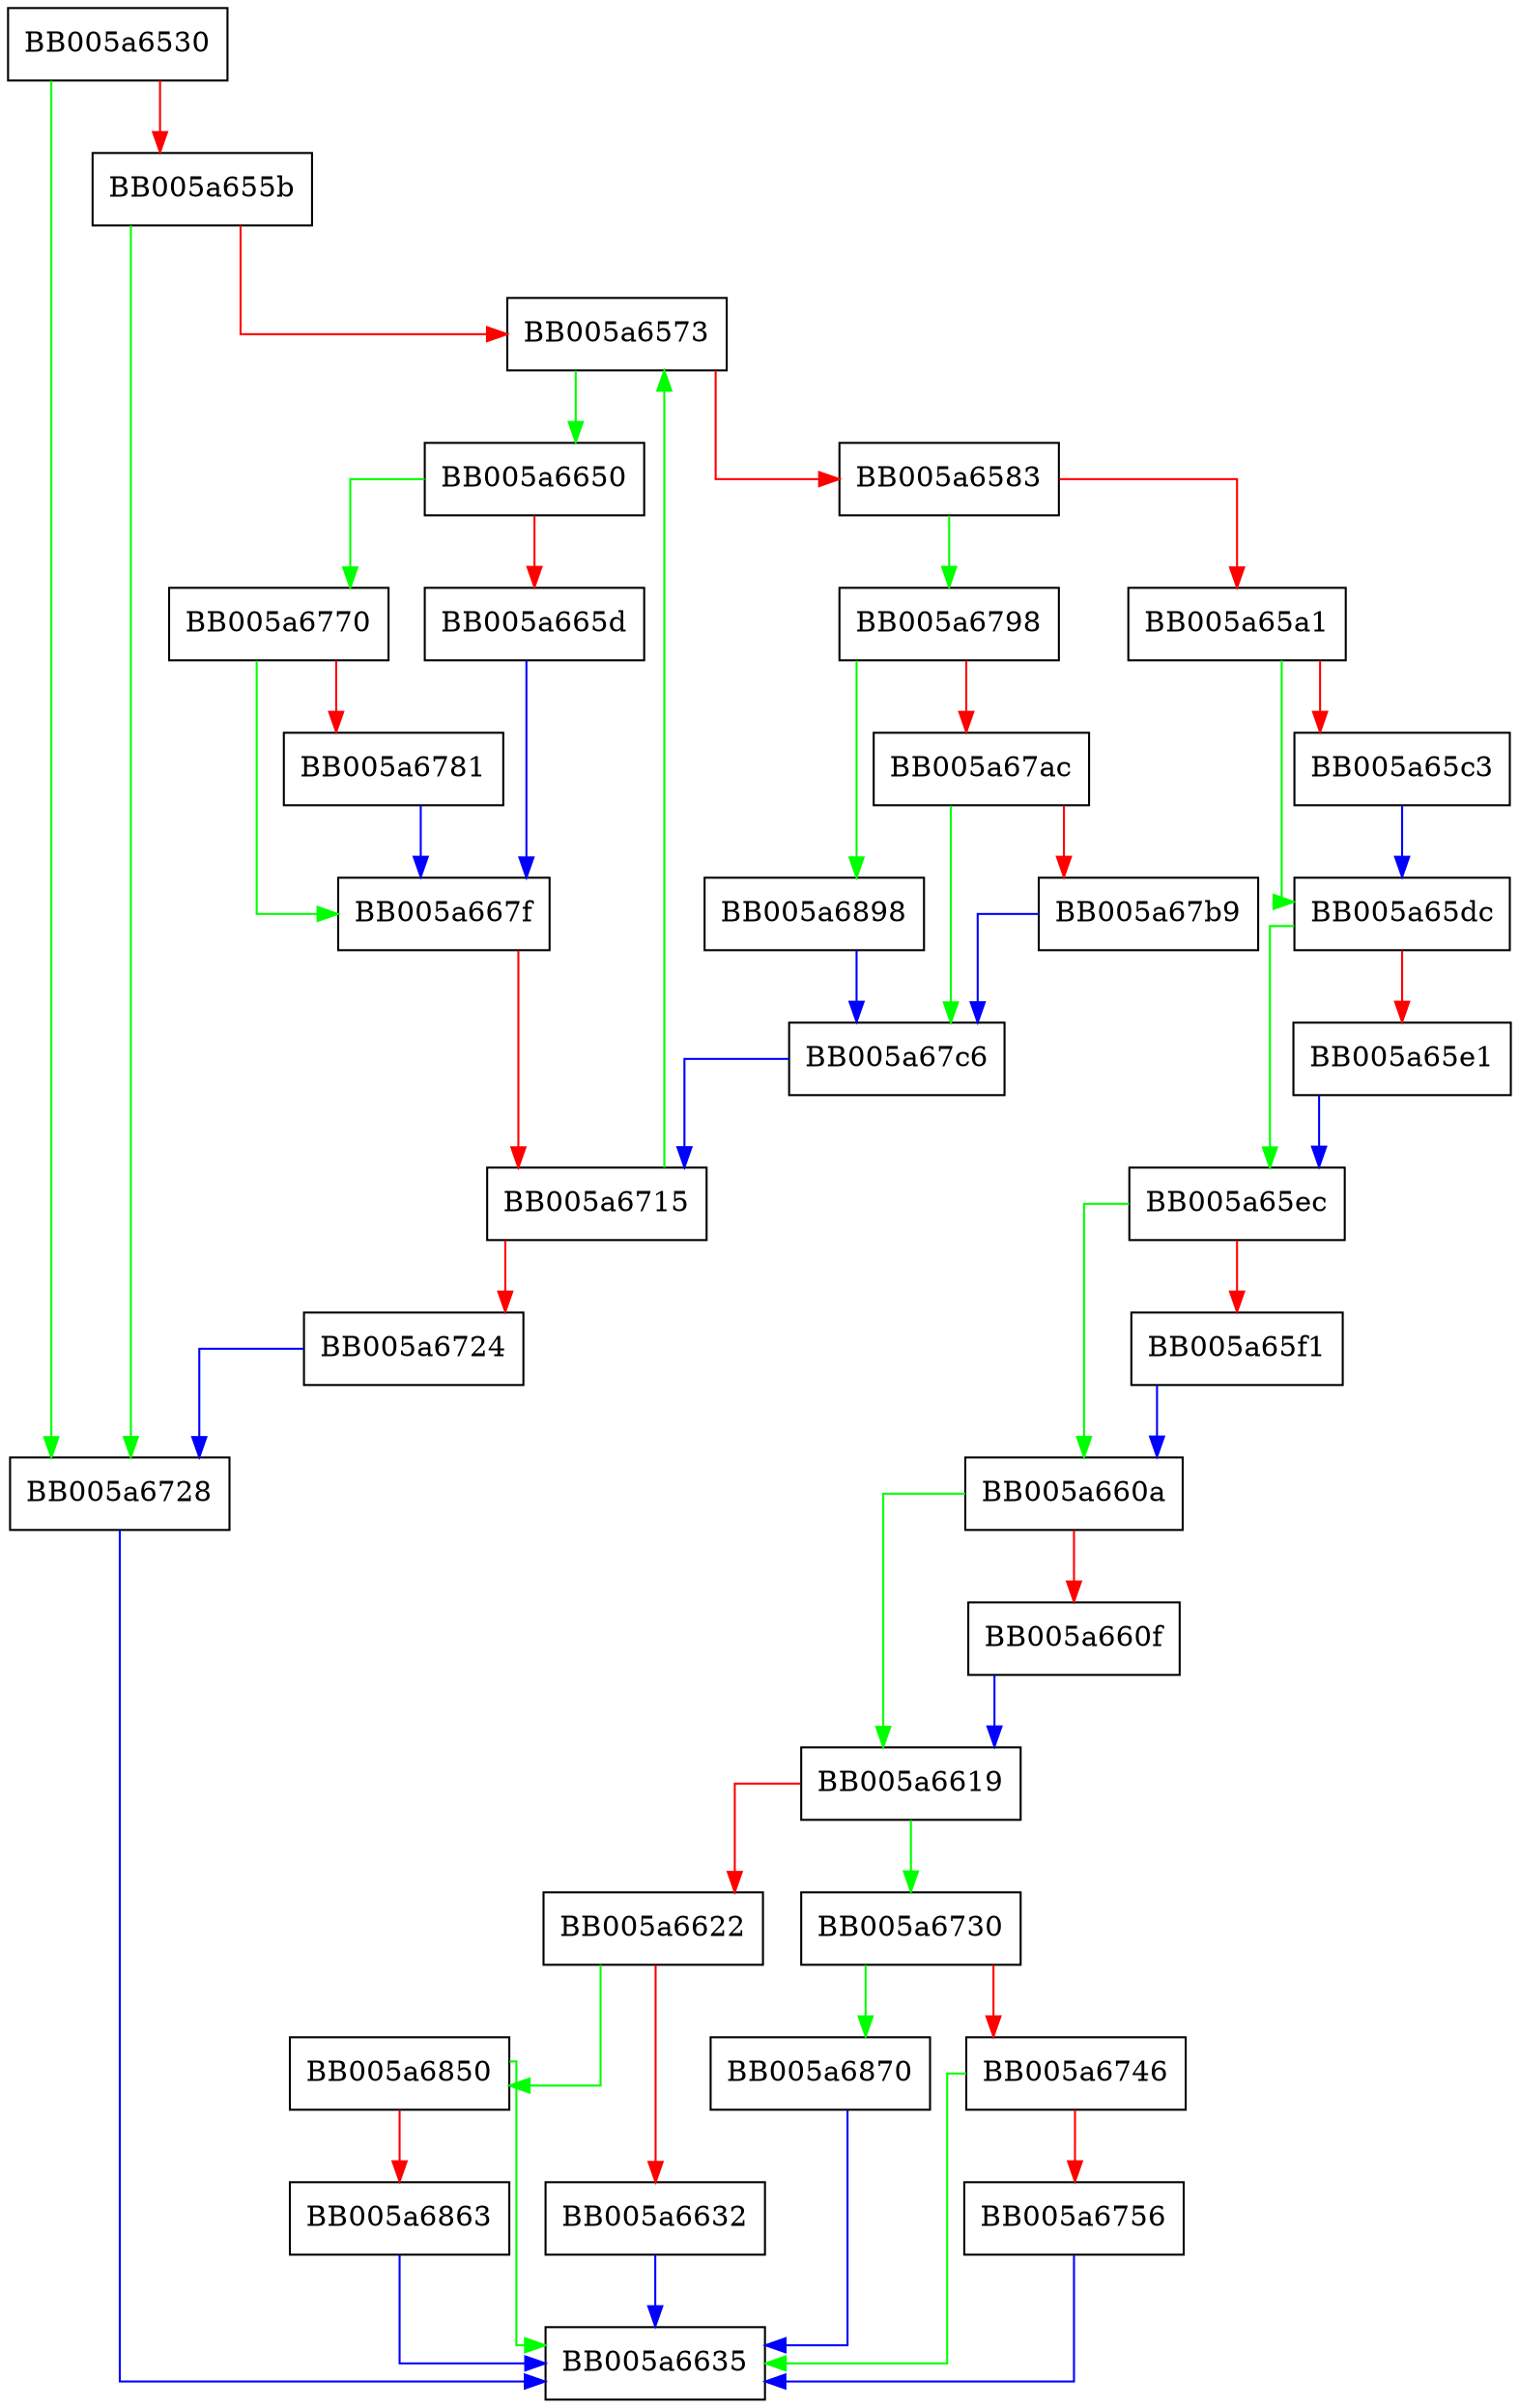 digraph ERR_get_error_all {
  node [shape="box"];
  graph [splines=ortho];
  BB005a6530 -> BB005a6728 [color="green"];
  BB005a6530 -> BB005a655b [color="red"];
  BB005a655b -> BB005a6728 [color="green"];
  BB005a655b -> BB005a6573 [color="red"];
  BB005a6573 -> BB005a6650 [color="green"];
  BB005a6573 -> BB005a6583 [color="red"];
  BB005a6583 -> BB005a6798 [color="green"];
  BB005a6583 -> BB005a65a1 [color="red"];
  BB005a65a1 -> BB005a65dc [color="green"];
  BB005a65a1 -> BB005a65c3 [color="red"];
  BB005a65c3 -> BB005a65dc [color="blue"];
  BB005a65dc -> BB005a65ec [color="green"];
  BB005a65dc -> BB005a65e1 [color="red"];
  BB005a65e1 -> BB005a65ec [color="blue"];
  BB005a65ec -> BB005a660a [color="green"];
  BB005a65ec -> BB005a65f1 [color="red"];
  BB005a65f1 -> BB005a660a [color="blue"];
  BB005a660a -> BB005a6619 [color="green"];
  BB005a660a -> BB005a660f [color="red"];
  BB005a660f -> BB005a6619 [color="blue"];
  BB005a6619 -> BB005a6730 [color="green"];
  BB005a6619 -> BB005a6622 [color="red"];
  BB005a6622 -> BB005a6850 [color="green"];
  BB005a6622 -> BB005a6632 [color="red"];
  BB005a6632 -> BB005a6635 [color="blue"];
  BB005a6650 -> BB005a6770 [color="green"];
  BB005a6650 -> BB005a665d [color="red"];
  BB005a665d -> BB005a667f [color="blue"];
  BB005a667f -> BB005a6715 [color="red"];
  BB005a6715 -> BB005a6573 [color="green"];
  BB005a6715 -> BB005a6724 [color="red"];
  BB005a6724 -> BB005a6728 [color="blue"];
  BB005a6728 -> BB005a6635 [color="blue"];
  BB005a6730 -> BB005a6870 [color="green"];
  BB005a6730 -> BB005a6746 [color="red"];
  BB005a6746 -> BB005a6635 [color="green"];
  BB005a6746 -> BB005a6756 [color="red"];
  BB005a6756 -> BB005a6635 [color="blue"];
  BB005a6770 -> BB005a667f [color="green"];
  BB005a6770 -> BB005a6781 [color="red"];
  BB005a6781 -> BB005a667f [color="blue"];
  BB005a6798 -> BB005a6898 [color="green"];
  BB005a6798 -> BB005a67ac [color="red"];
  BB005a67ac -> BB005a67c6 [color="green"];
  BB005a67ac -> BB005a67b9 [color="red"];
  BB005a67b9 -> BB005a67c6 [color="blue"];
  BB005a67c6 -> BB005a6715 [color="blue"];
  BB005a6850 -> BB005a6635 [color="green"];
  BB005a6850 -> BB005a6863 [color="red"];
  BB005a6863 -> BB005a6635 [color="blue"];
  BB005a6870 -> BB005a6635 [color="blue"];
  BB005a6898 -> BB005a67c6 [color="blue"];
}